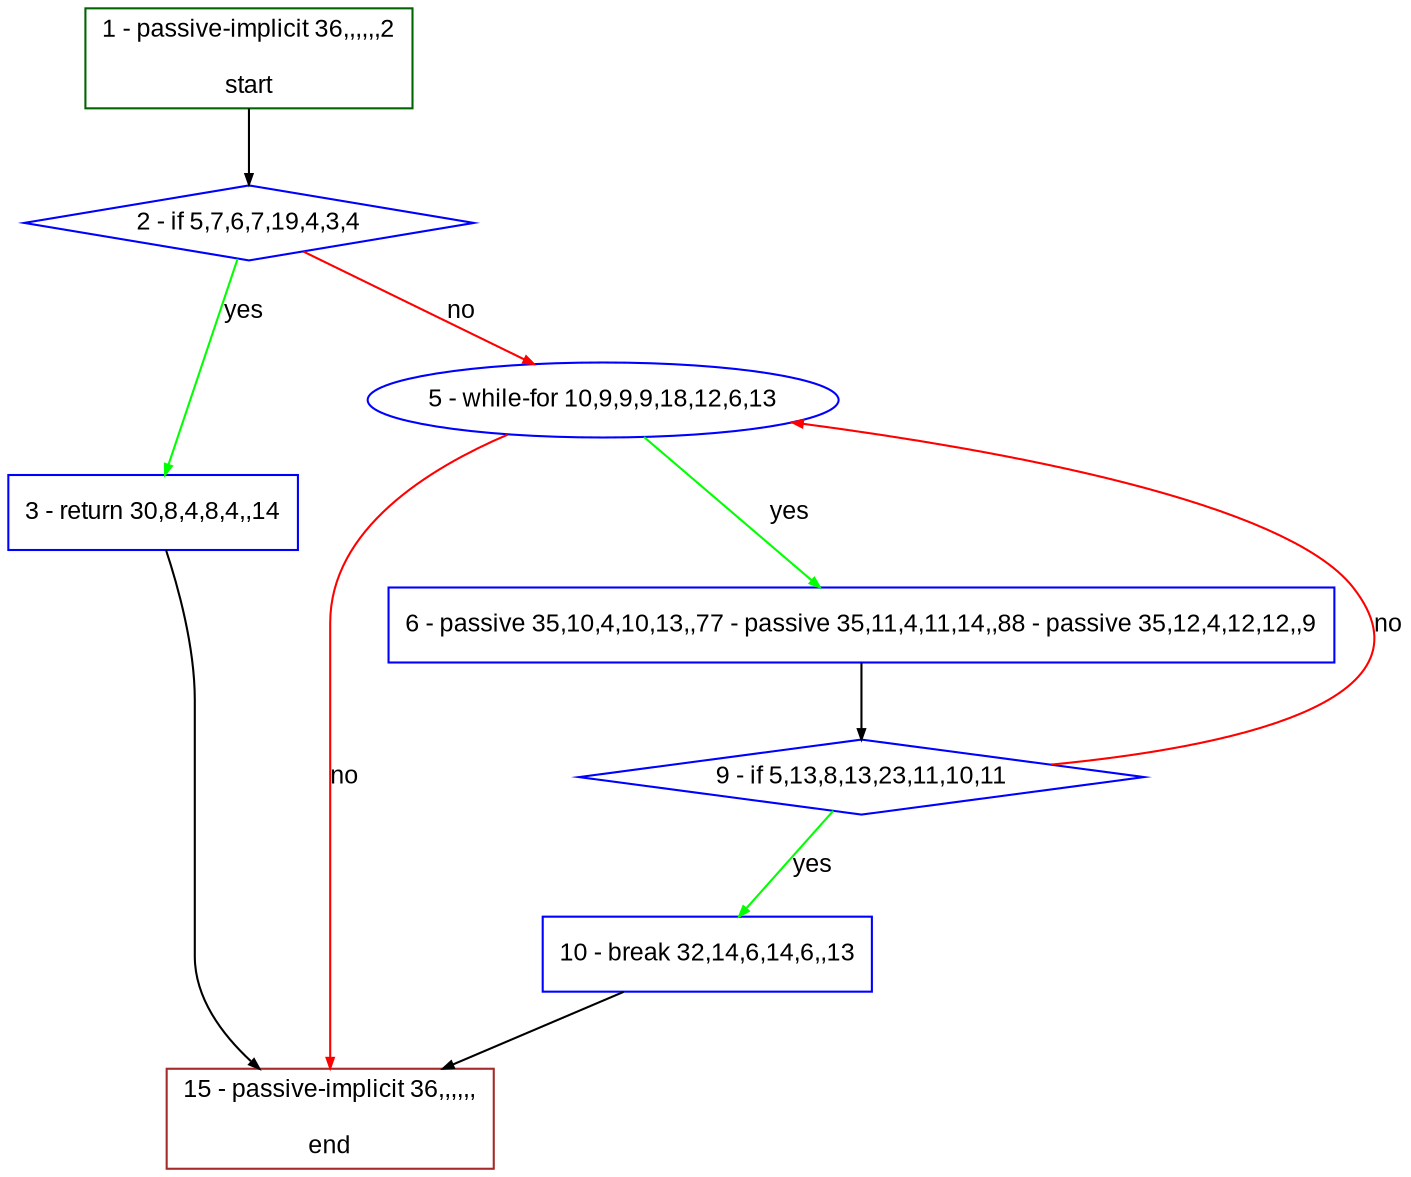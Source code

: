 digraph "" {
  graph [bgcolor="white", fillcolor="#FFFFCC", pack="true", packmode="clust", fontname="Arial", label="", fontsize="12", compound="true", style="rounded,filled"];
  node [node_initialized="no", fillcolor="white", fontname="Arial", label="", color="grey", fontsize="12", fixedsize="false", compound="true", shape="rectangle", style="filled"];
  edge [arrowtail="none", lhead="", fontcolor="black", fontname="Arial", label="", color="black", fontsize="12", arrowhead="normal", arrowsize="0.5", compound="true", ltail="", dir="forward"];
  __N1 [fillcolor="#ffffff", label="2 - if 5,7,6,7,19,4,3,4", color="#0000ff", shape="diamond", style="filled"];
  __N2 [fillcolor="#ffffff", label="1 - passive-implicit 36,,,,,,2\n\nstart", color="#006400", shape="box", style="filled"];
  __N3 [fillcolor="#ffffff", label="3 - return 30,8,4,8,4,,14", color="#0000ff", shape="box", style="filled"];
  __N4 [fillcolor="#ffffff", label="5 - while-for 10,9,9,9,18,12,6,13", color="#0000ff", shape="oval", style="filled"];
  __N5 [fillcolor="#ffffff", label="15 - passive-implicit 36,,,,,,\n\nend", color="#a52a2a", shape="box", style="filled"];
  __N6 [fillcolor="#ffffff", label="6 - passive 35,10,4,10,13,,77 - passive 35,11,4,11,14,,88 - passive 35,12,4,12,12,,9", color="#0000ff", shape="box", style="filled"];
  __N7 [fillcolor="#ffffff", label="9 - if 5,13,8,13,23,11,10,11", color="#0000ff", shape="diamond", style="filled"];
  __N8 [fillcolor="#ffffff", label="10 - break 32,14,6,14,6,,13", color="#0000ff", shape="box", style="filled"];
  __N2 -> __N1 [arrowtail="none", color="#000000", label="", arrowhead="normal", dir="forward"];
  __N1 -> __N3 [arrowtail="none", color="#00ff00", label="yes", arrowhead="normal", dir="forward"];
  __N1 -> __N4 [arrowtail="none", color="#ff0000", label="no", arrowhead="normal", dir="forward"];
  __N3 -> __N5 [arrowtail="none", color="#000000", label="", arrowhead="normal", dir="forward"];
  __N4 -> __N6 [arrowtail="none", color="#00ff00", label="yes", arrowhead="normal", dir="forward"];
  __N4 -> __N5 [arrowtail="none", color="#ff0000", label="no", arrowhead="normal", dir="forward"];
  __N6 -> __N7 [arrowtail="none", color="#000000", label="", arrowhead="normal", dir="forward"];
  __N7 -> __N4 [arrowtail="none", color="#ff0000", label="no", arrowhead="normal", dir="forward"];
  __N7 -> __N8 [arrowtail="none", color="#00ff00", label="yes", arrowhead="normal", dir="forward"];
  __N8 -> __N5 [arrowtail="none", color="#000000", label="", arrowhead="normal", dir="forward"];
}
